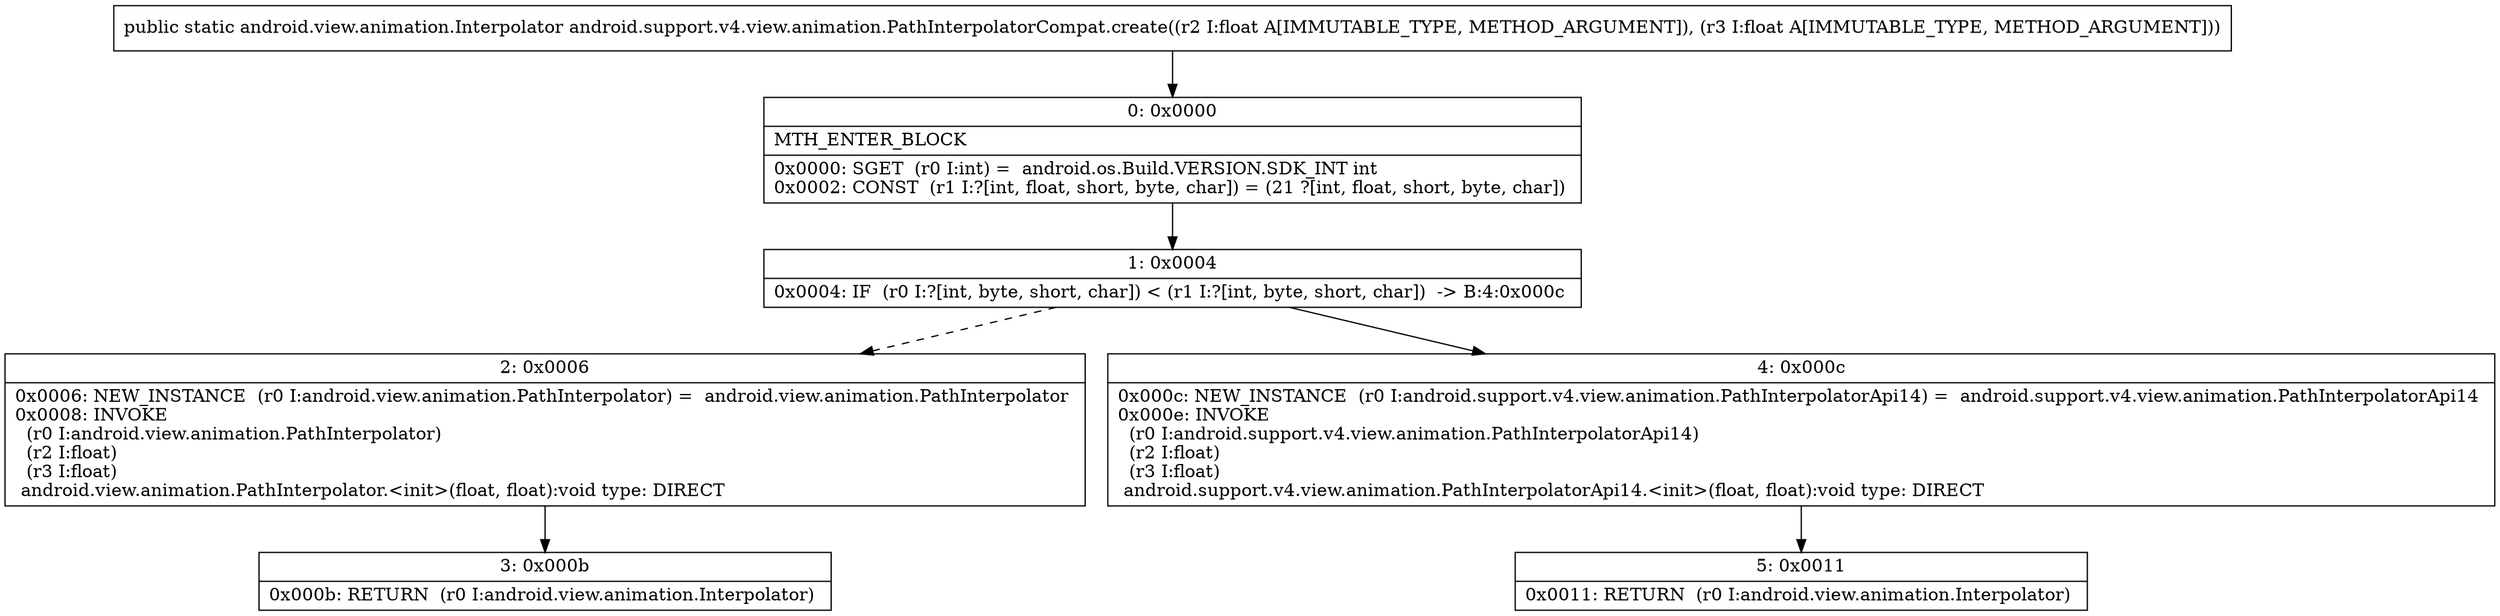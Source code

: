 digraph "CFG forandroid.support.v4.view.animation.PathInterpolatorCompat.create(FF)Landroid\/view\/animation\/Interpolator;" {
Node_0 [shape=record,label="{0\:\ 0x0000|MTH_ENTER_BLOCK\l|0x0000: SGET  (r0 I:int) =  android.os.Build.VERSION.SDK_INT int \l0x0002: CONST  (r1 I:?[int, float, short, byte, char]) = (21 ?[int, float, short, byte, char]) \l}"];
Node_1 [shape=record,label="{1\:\ 0x0004|0x0004: IF  (r0 I:?[int, byte, short, char]) \< (r1 I:?[int, byte, short, char])  \-\> B:4:0x000c \l}"];
Node_2 [shape=record,label="{2\:\ 0x0006|0x0006: NEW_INSTANCE  (r0 I:android.view.animation.PathInterpolator) =  android.view.animation.PathInterpolator \l0x0008: INVOKE  \l  (r0 I:android.view.animation.PathInterpolator)\l  (r2 I:float)\l  (r3 I:float)\l android.view.animation.PathInterpolator.\<init\>(float, float):void type: DIRECT \l}"];
Node_3 [shape=record,label="{3\:\ 0x000b|0x000b: RETURN  (r0 I:android.view.animation.Interpolator) \l}"];
Node_4 [shape=record,label="{4\:\ 0x000c|0x000c: NEW_INSTANCE  (r0 I:android.support.v4.view.animation.PathInterpolatorApi14) =  android.support.v4.view.animation.PathInterpolatorApi14 \l0x000e: INVOKE  \l  (r0 I:android.support.v4.view.animation.PathInterpolatorApi14)\l  (r2 I:float)\l  (r3 I:float)\l android.support.v4.view.animation.PathInterpolatorApi14.\<init\>(float, float):void type: DIRECT \l}"];
Node_5 [shape=record,label="{5\:\ 0x0011|0x0011: RETURN  (r0 I:android.view.animation.Interpolator) \l}"];
MethodNode[shape=record,label="{public static android.view.animation.Interpolator android.support.v4.view.animation.PathInterpolatorCompat.create((r2 I:float A[IMMUTABLE_TYPE, METHOD_ARGUMENT]), (r3 I:float A[IMMUTABLE_TYPE, METHOD_ARGUMENT])) }"];
MethodNode -> Node_0;
Node_0 -> Node_1;
Node_1 -> Node_2[style=dashed];
Node_1 -> Node_4;
Node_2 -> Node_3;
Node_4 -> Node_5;
}

